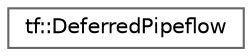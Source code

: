 digraph "类继承关系图"
{
 // LATEX_PDF_SIZE
  bgcolor="transparent";
  edge [fontname=Helvetica,fontsize=10,labelfontname=Helvetica,labelfontsize=10];
  node [fontname=Helvetica,fontsize=10,shape=box,height=0.2,width=0.4];
  rankdir="LR";
  Node0 [id="Node000000",label="tf::DeferredPipeflow",height=0.2,width=0.4,color="grey40", fillcolor="white", style="filled",URL="$classtf_1_1_deferred_pipeflow.html",tooltip=" "];
}
